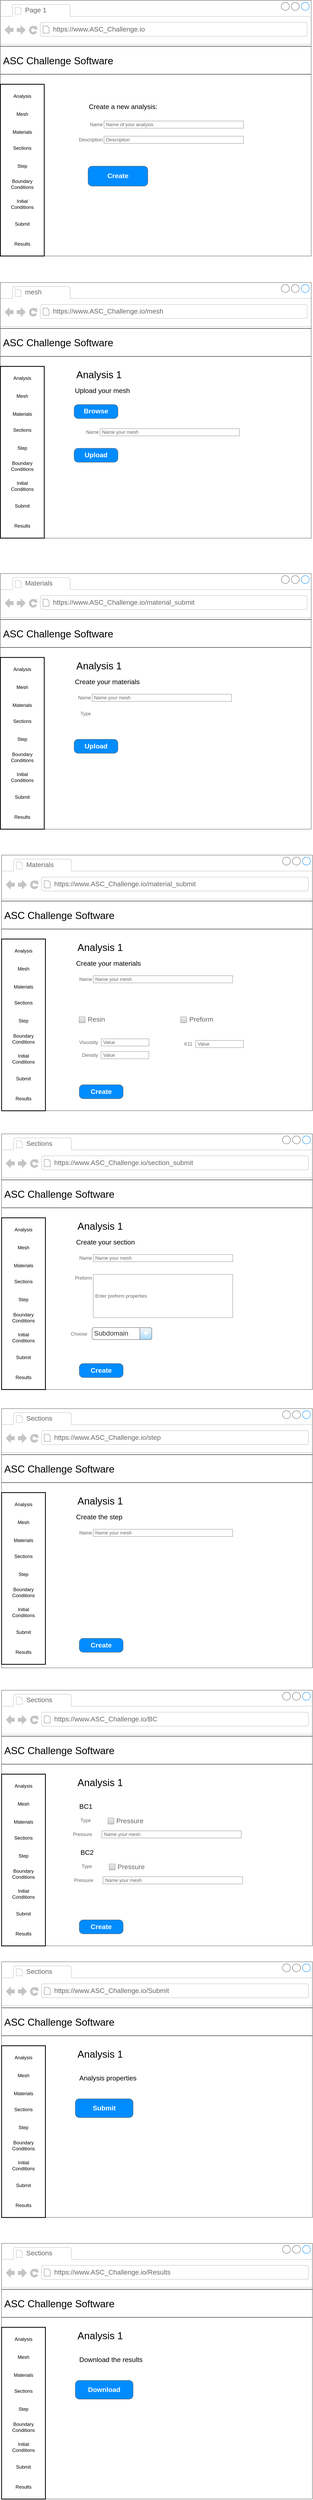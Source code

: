 <mxfile version="11.1.2" type="google"><diagram name="Page-1" id="f1b7ffb7-ca1e-a977-7cf5-a751b3c06c05"><mxGraphModel dx="1248" dy="1803" grid="1" gridSize="10" guides="1" tooltips="1" connect="1" arrows="1" fold="1" page="1" pageScale="1" pageWidth="826" pageHeight="1169" background="#ffffff" math="0" shadow="0"><root><mxCell id="0"/><mxCell id="1" parent="0"/><mxCell id="OMzy2WwtI0Med-jVFixI-76" value="" style="strokeWidth=1;shadow=0;dashed=0;align=center;html=1;shape=mxgraph.mockup.containers.browserWindow;rSize=0;fillColor=#ffffff;strokeColor=#666666;strokeColor2=#008cff;strokeColor3=#c4c4c4;mainText=,;recursiveResize=0;" parent="1" vertex="1"><mxGeometry x="20" y="-90" width="780" height="640" as="geometry"/></mxCell><mxCell id="OMzy2WwtI0Med-jVFixI-77" value="Page 1" style="strokeWidth=1;shadow=0;dashed=0;align=center;html=1;shape=mxgraph.mockup.containers.anchor;fontSize=17;fontColor=#666666;align=left;" parent="OMzy2WwtI0Med-jVFixI-76" vertex="1"><mxGeometry x="60" y="12" width="110" height="26" as="geometry"/></mxCell><mxCell id="OMzy2WwtI0Med-jVFixI-78" value="https://www.ASC_Challenge.io" style="strokeWidth=1;shadow=0;dashed=0;align=center;html=1;shape=mxgraph.mockup.containers.anchor;rSize=0;fontSize=17;fontColor=#666666;align=left;" parent="OMzy2WwtI0Med-jVFixI-76" vertex="1"><mxGeometry x="130" y="60" width="250" height="26" as="geometry"/></mxCell><mxCell id="OMzy2WwtI0Med-jVFixI-83" value="Create" style="strokeWidth=1;shadow=0;dashed=0;align=center;html=1;shape=mxgraph.mockup.buttons.button;strokeColor=#666666;fontColor=#ffffff;mainText=;buttonStyle=round;fontSize=17;fontStyle=1;fillColor=#008cff;whiteSpace=wrap;" parent="OMzy2WwtI0Med-jVFixI-76" vertex="1"><mxGeometry x="220" y="415" width="150" height="50" as="geometry"/></mxCell><mxCell id="OMzy2WwtI0Med-jVFixI-89" value="&lt;span style=&quot;font-size: 17px&quot;&gt;Create a new analysis:&lt;/span&gt;" style="text;html=1;" parent="OMzy2WwtI0Med-jVFixI-76" vertex="1"><mxGeometry x="220" y="250" width="240" height="30" as="geometry"/></mxCell><mxCell id="OMzy2WwtI0Med-jVFixI-124" value="Description" style="strokeWidth=1;shadow=0;dashed=0;align=center;html=1;shape=mxgraph.mockup.forms.anchor;align=right;spacingRight=2;fontColor=#666666;" parent="OMzy2WwtI0Med-jVFixI-76" vertex="1"><mxGeometry x="210" y="340" width="50" height="18" as="geometry"/></mxCell><mxCell id="OMzy2WwtI0Med-jVFixI-125" value="Description" style="strokeWidth=1;shadow=0;dashed=0;align=center;html=1;shape=mxgraph.mockup.forms.rrect;fillColor=#ffffff;rSize=0;fontColor=#666666;align=left;spacingLeft=3;strokeColor=#999999;" parent="OMzy2WwtI0Med-jVFixI-76" vertex="1"><mxGeometry x="260" y="340" width="350" height="18" as="geometry"/></mxCell><mxCell id="3" value="" style="line;strokeWidth=1" parent="1" vertex="1"><mxGeometry x="20" y="20" width="780" height="10" as="geometry"/></mxCell><mxCell id="4" value="" style="line;strokeWidth=1" parent="1" vertex="1"><mxGeometry x="20" y="90" width="780" height="10" as="geometry"/></mxCell><mxCell id="OMzy2WwtI0Med-jVFixI-63" value="&lt;font style=&quot;font-size: 25px&quot;&gt;ASC Challenge Software&lt;/font&gt;" style="text;html=1;strokeColor=none;fillColor=none;align=center;verticalAlign=middle;whiteSpace=wrap;rounded=0;strokeWidth=2;" parent="1" vertex="1"><mxGeometry x="20" y="50" width="290" height="20" as="geometry"/></mxCell><mxCell id="OMzy2WwtI0Med-jVFixI-65" value="" style="rounded=0;whiteSpace=wrap;html=1;strokeWidth=2;" parent="1" vertex="1"><mxGeometry x="20" y="120" width="110" height="430" as="geometry"/></mxCell><mxCell id="OMzy2WwtI0Med-jVFixI-66" value="Analysis" style="text;html=1;strokeColor=none;fillColor=none;align=center;verticalAlign=middle;whiteSpace=wrap;rounded=0;" parent="1" vertex="1"><mxGeometry x="55" y="140" width="40" height="20" as="geometry"/></mxCell><mxCell id="OMzy2WwtI0Med-jVFixI-67" value="Mesh" style="text;html=1;strokeColor=none;fillColor=none;align=center;verticalAlign=middle;whiteSpace=wrap;rounded=0;" parent="1" vertex="1"><mxGeometry x="55" y="185" width="40" height="20" as="geometry"/></mxCell><mxCell id="OMzy2WwtI0Med-jVFixI-69" value="Materials" style="text;html=1;strokeColor=none;fillColor=none;align=center;verticalAlign=middle;whiteSpace=wrap;rounded=0;" parent="1" vertex="1"><mxGeometry x="55" y="230" width="40" height="20" as="geometry"/></mxCell><mxCell id="OMzy2WwtI0Med-jVFixI-70" value="Sections" style="text;html=1;strokeColor=none;fillColor=none;align=center;verticalAlign=middle;whiteSpace=wrap;rounded=0;" parent="1" vertex="1"><mxGeometry x="55" y="270" width="40" height="20" as="geometry"/></mxCell><mxCell id="OMzy2WwtI0Med-jVFixI-71" value="Step" style="text;html=1;strokeColor=none;fillColor=none;align=center;verticalAlign=middle;whiteSpace=wrap;rounded=0;" parent="1" vertex="1"><mxGeometry x="55" y="315" width="40" height="20" as="geometry"/></mxCell><mxCell id="OMzy2WwtI0Med-jVFixI-72" value="Boundary Conditions" style="text;html=1;strokeColor=none;fillColor=none;align=center;verticalAlign=middle;whiteSpace=wrap;rounded=0;" parent="1" vertex="1"><mxGeometry x="55" y="360" width="40" height="20" as="geometry"/></mxCell><mxCell id="OMzy2WwtI0Med-jVFixI-73" value="Initial Conditions" style="text;html=1;strokeColor=none;fillColor=none;align=center;verticalAlign=middle;whiteSpace=wrap;rounded=0;" parent="1" vertex="1"><mxGeometry x="55" y="410" width="40" height="20" as="geometry"/></mxCell><mxCell id="OMzy2WwtI0Med-jVFixI-74" value="Submit" style="text;html=1;strokeColor=none;fillColor=none;align=center;verticalAlign=middle;whiteSpace=wrap;rounded=0;" parent="1" vertex="1"><mxGeometry x="55" y="460" width="40" height="20" as="geometry"/></mxCell><mxCell id="OMzy2WwtI0Med-jVFixI-75" value="Results" style="text;html=1;strokeColor=none;fillColor=none;align=center;verticalAlign=middle;whiteSpace=wrap;rounded=0;" parent="1" vertex="1"><mxGeometry x="55" y="510" width="40" height="20" as="geometry"/></mxCell><mxCell id="OMzy2WwtI0Med-jVFixI-122" value="Name" style="strokeWidth=1;shadow=0;dashed=0;align=center;html=1;shape=mxgraph.mockup.forms.anchor;align=right;spacingRight=2;fontColor=#666666;" parent="1" vertex="1"><mxGeometry x="230" y="212" width="50" height="18" as="geometry"/></mxCell><mxCell id="OMzy2WwtI0Med-jVFixI-123" value="Name of your analysis" style="strokeWidth=1;shadow=0;dashed=0;align=center;html=1;shape=mxgraph.mockup.forms.rrect;fillColor=#ffffff;rSize=0;fontColor=#666666;align=left;spacingLeft=3;strokeColor=#999999;" parent="1" vertex="1"><mxGeometry x="280" y="212" width="350" height="18" as="geometry"/></mxCell><mxCell id="OMzy2WwtI0Med-jVFixI-148" value="" style="strokeWidth=1;shadow=0;dashed=0;align=center;html=1;shape=mxgraph.mockup.containers.browserWindow;rSize=0;fillColor=#ffffff;strokeColor=#666666;strokeColor2=#008cff;strokeColor3=#c4c4c4;mainText=,;recursiveResize=0;" parent="1" vertex="1"><mxGeometry x="20" y="616.364" width="780" height="640" as="geometry"/></mxCell><mxCell id="OMzy2WwtI0Med-jVFixI-149" value="mesh" style="strokeWidth=1;shadow=0;dashed=0;align=center;html=1;shape=mxgraph.mockup.containers.anchor;fontSize=17;fontColor=#666666;align=left;" parent="OMzy2WwtI0Med-jVFixI-148" vertex="1"><mxGeometry x="60" y="12" width="110" height="26" as="geometry"/></mxCell><mxCell id="OMzy2WwtI0Med-jVFixI-150" value="https://www.ASC_Challenge.io/mesh" style="strokeWidth=1;shadow=0;dashed=0;align=center;html=1;shape=mxgraph.mockup.containers.anchor;rSize=0;fontSize=17;fontColor=#666666;align=left;" parent="OMzy2WwtI0Med-jVFixI-148" vertex="1"><mxGeometry x="130" y="60" width="250" height="26" as="geometry"/></mxCell><mxCell id="OMzy2WwtI0Med-jVFixI-152" value="&lt;span style=&quot;font-size: 17px&quot;&gt;Upload your mesh&lt;/span&gt;" style="text;html=1;" parent="OMzy2WwtI0Med-jVFixI-148" vertex="1"><mxGeometry x="185" y="255" width="240" height="30" as="geometry"/></mxCell><mxCell id="OMzy2WwtI0Med-jVFixI-153" value="Name" style="strokeWidth=1;shadow=0;dashed=0;align=center;html=1;shape=mxgraph.mockup.forms.anchor;align=right;spacingRight=2;fontColor=#666666;" parent="OMzy2WwtI0Med-jVFixI-148" vertex="1"><mxGeometry x="200" y="366" width="50" height="18" as="geometry"/></mxCell><mxCell id="OMzy2WwtI0Med-jVFixI-154" value="Name your mesh" style="strokeWidth=1;shadow=0;dashed=0;align=center;html=1;shape=mxgraph.mockup.forms.rrect;fillColor=#ffffff;rSize=0;fontColor=#666666;align=left;spacingLeft=3;strokeColor=#999999;" parent="OMzy2WwtI0Med-jVFixI-148" vertex="1"><mxGeometry x="250" y="366" width="350" height="18" as="geometry"/></mxCell><mxCell id="OMzy2WwtI0Med-jVFixI-170" value="Browse" style="strokeWidth=1;shadow=0;dashed=0;align=center;html=1;shape=mxgraph.mockup.buttons.button;strokeColor=#666666;fontColor=#ffffff;mainText=;buttonStyle=round;fontSize=17;fontStyle=1;fillColor=#008cff;whiteSpace=wrap;" parent="OMzy2WwtI0Med-jVFixI-148" vertex="1"><mxGeometry x="185" y="305.5" width="110" height="35" as="geometry"/></mxCell><mxCell id="OMzy2WwtI0Med-jVFixI-172" value="Upload" style="strokeWidth=1;shadow=0;dashed=0;align=center;html=1;shape=mxgraph.mockup.buttons.button;strokeColor=#666666;fontColor=#ffffff;mainText=;buttonStyle=round;fontSize=17;fontStyle=1;fillColor=#008cff;whiteSpace=wrap;" parent="OMzy2WwtI0Med-jVFixI-148" vertex="1"><mxGeometry x="185" y="415" width="110" height="35" as="geometry"/></mxCell><mxCell id="OMzy2WwtI0Med-jVFixI-173" value="&lt;span style=&quot;font-size: 25px&quot;&gt;Analysis 1&lt;/span&gt;" style="text;html=1;strokeColor=none;fillColor=none;align=center;verticalAlign=middle;whiteSpace=wrap;rounded=0;strokeWidth=2;" parent="OMzy2WwtI0Med-jVFixI-148" vertex="1"><mxGeometry x="150" y="220" width="195" height="20" as="geometry"/></mxCell><mxCell id="OMzy2WwtI0Med-jVFixI-155" value="" style="line;strokeWidth=1" parent="1" vertex="1"><mxGeometry x="20" y="726.364" width="780" height="10" as="geometry"/></mxCell><mxCell id="OMzy2WwtI0Med-jVFixI-156" value="" style="line;strokeWidth=1" parent="1" vertex="1"><mxGeometry x="20" y="796.364" width="780" height="10" as="geometry"/></mxCell><mxCell id="OMzy2WwtI0Med-jVFixI-157" value="&lt;font style=&quot;font-size: 25px&quot;&gt;ASC Challenge Software&lt;/font&gt;" style="text;html=1;strokeColor=none;fillColor=none;align=center;verticalAlign=middle;whiteSpace=wrap;rounded=0;strokeWidth=2;" parent="1" vertex="1"><mxGeometry x="20" y="756.364" width="290" height="20" as="geometry"/></mxCell><mxCell id="OMzy2WwtI0Med-jVFixI-158" value="" style="rounded=0;whiteSpace=wrap;html=1;strokeWidth=2;" parent="1" vertex="1"><mxGeometry x="20" y="826.364" width="110" height="430" as="geometry"/></mxCell><mxCell id="OMzy2WwtI0Med-jVFixI-159" value="Analysis" style="text;html=1;strokeColor=none;fillColor=none;align=center;verticalAlign=middle;whiteSpace=wrap;rounded=0;" parent="1" vertex="1"><mxGeometry x="55" y="846.364" width="40" height="20" as="geometry"/></mxCell><mxCell id="OMzy2WwtI0Med-jVFixI-160" value="Mesh" style="text;html=1;strokeColor=none;fillColor=none;align=center;verticalAlign=middle;whiteSpace=wrap;rounded=0;" parent="1" vertex="1"><mxGeometry x="55" y="891.364" width="40" height="20" as="geometry"/></mxCell><mxCell id="OMzy2WwtI0Med-jVFixI-161" value="Materials" style="text;html=1;strokeColor=none;fillColor=none;align=center;verticalAlign=middle;whiteSpace=wrap;rounded=0;" parent="1" vertex="1"><mxGeometry x="55" y="936.364" width="40" height="20" as="geometry"/></mxCell><mxCell id="OMzy2WwtI0Med-jVFixI-162" value="Sections" style="text;html=1;strokeColor=none;fillColor=none;align=center;verticalAlign=middle;whiteSpace=wrap;rounded=0;" parent="1" vertex="1"><mxGeometry x="55" y="976.364" width="40" height="20" as="geometry"/></mxCell><mxCell id="OMzy2WwtI0Med-jVFixI-163" value="Step" style="text;html=1;strokeColor=none;fillColor=none;align=center;verticalAlign=middle;whiteSpace=wrap;rounded=0;" parent="1" vertex="1"><mxGeometry x="55" y="1021.364" width="40" height="20" as="geometry"/></mxCell><mxCell id="OMzy2WwtI0Med-jVFixI-164" value="Boundary Conditions" style="text;html=1;strokeColor=none;fillColor=none;align=center;verticalAlign=middle;whiteSpace=wrap;rounded=0;" parent="1" vertex="1"><mxGeometry x="55" y="1066.364" width="40" height="20" as="geometry"/></mxCell><mxCell id="OMzy2WwtI0Med-jVFixI-165" value="Initial Conditions" style="text;html=1;strokeColor=none;fillColor=none;align=center;verticalAlign=middle;whiteSpace=wrap;rounded=0;" parent="1" vertex="1"><mxGeometry x="55" y="1116.364" width="40" height="20" as="geometry"/></mxCell><mxCell id="OMzy2WwtI0Med-jVFixI-166" value="Submit" style="text;html=1;strokeColor=none;fillColor=none;align=center;verticalAlign=middle;whiteSpace=wrap;rounded=0;" parent="1" vertex="1"><mxGeometry x="55" y="1166.364" width="40" height="20" as="geometry"/></mxCell><mxCell id="OMzy2WwtI0Med-jVFixI-167" value="Results" style="text;html=1;strokeColor=none;fillColor=none;align=center;verticalAlign=middle;whiteSpace=wrap;rounded=0;" parent="1" vertex="1"><mxGeometry x="55" y="1216.364" width="40" height="20" as="geometry"/></mxCell><mxCell id="OMzy2WwtI0Med-jVFixI-174" value="" style="strokeWidth=1;shadow=0;dashed=0;align=center;html=1;shape=mxgraph.mockup.containers.browserWindow;rSize=0;fillColor=#ffffff;strokeColor=#666666;strokeColor2=#008cff;strokeColor3=#c4c4c4;mainText=,;recursiveResize=0;" parent="1" vertex="1"><mxGeometry x="20" y="1345.136" width="780" height="640" as="geometry"/></mxCell><mxCell id="OMzy2WwtI0Med-jVFixI-175" value="Materials" style="strokeWidth=1;shadow=0;dashed=0;align=center;html=1;shape=mxgraph.mockup.containers.anchor;fontSize=17;fontColor=#666666;align=left;" parent="OMzy2WwtI0Med-jVFixI-174" vertex="1"><mxGeometry x="60" y="12" width="110" height="26" as="geometry"/></mxCell><mxCell id="OMzy2WwtI0Med-jVFixI-176" value="https://www.ASC_Challenge.io/material_submit" style="strokeWidth=1;shadow=0;dashed=0;align=center;html=1;shape=mxgraph.mockup.containers.anchor;rSize=0;fontSize=17;fontColor=#666666;align=left;" parent="OMzy2WwtI0Med-jVFixI-174" vertex="1"><mxGeometry x="130" y="60" width="250" height="26" as="geometry"/></mxCell><mxCell id="OMzy2WwtI0Med-jVFixI-177" value="&lt;span style=&quot;font-size: 17px&quot;&gt;Create your materials&lt;/span&gt;" style="text;html=1;" parent="OMzy2WwtI0Med-jVFixI-174" vertex="1"><mxGeometry x="185" y="255" width="240" height="30" as="geometry"/></mxCell><mxCell id="OMzy2WwtI0Med-jVFixI-178" value="Name" style="strokeWidth=1;shadow=0;dashed=0;align=center;html=1;shape=mxgraph.mockup.forms.anchor;align=right;spacingRight=2;fontColor=#666666;" parent="OMzy2WwtI0Med-jVFixI-174" vertex="1"><mxGeometry x="180" y="302" width="50" height="18" as="geometry"/></mxCell><mxCell id="OMzy2WwtI0Med-jVFixI-179" value="Name your mesh" style="strokeWidth=1;shadow=0;dashed=0;align=center;html=1;shape=mxgraph.mockup.forms.rrect;fillColor=#ffffff;rSize=0;fontColor=#666666;align=left;spacingLeft=3;strokeColor=#999999;" parent="OMzy2WwtI0Med-jVFixI-174" vertex="1"><mxGeometry x="230" y="302" width="350" height="18" as="geometry"/></mxCell><mxCell id="OMzy2WwtI0Med-jVFixI-181" value="Upload" style="strokeWidth=1;shadow=0;dashed=0;align=center;html=1;shape=mxgraph.mockup.buttons.button;strokeColor=#666666;fontColor=#ffffff;mainText=;buttonStyle=round;fontSize=17;fontStyle=1;fillColor=#008cff;whiteSpace=wrap;" parent="OMzy2WwtI0Med-jVFixI-174" vertex="1"><mxGeometry x="185" y="415" width="110" height="35" as="geometry"/></mxCell><mxCell id="OMzy2WwtI0Med-jVFixI-182" value="&lt;span style=&quot;font-size: 25px&quot;&gt;Analysis 1&lt;/span&gt;" style="text;html=1;strokeColor=none;fillColor=none;align=center;verticalAlign=middle;whiteSpace=wrap;rounded=0;strokeWidth=2;" parent="OMzy2WwtI0Med-jVFixI-174" vertex="1"><mxGeometry x="150" y="220" width="195" height="20" as="geometry"/></mxCell><mxCell id="OMzy2WwtI0Med-jVFixI-198" value="Type" style="strokeWidth=1;shadow=0;dashed=0;align=center;html=1;shape=mxgraph.mockup.forms.anchor;align=right;spacingRight=2;fontColor=#666666;" parent="OMzy2WwtI0Med-jVFixI-174" vertex="1"><mxGeometry x="180" y="342" width="50" height="18" as="geometry"/></mxCell><mxCell id="OMzy2WwtI0Med-jVFixI-183" value="" style="line;strokeWidth=1" parent="1" vertex="1"><mxGeometry x="20" y="1455.136" width="780" height="10" as="geometry"/></mxCell><mxCell id="OMzy2WwtI0Med-jVFixI-184" value="" style="line;strokeWidth=1" parent="1" vertex="1"><mxGeometry x="20" y="1525.136" width="780" height="10" as="geometry"/></mxCell><mxCell id="OMzy2WwtI0Med-jVFixI-185" value="&lt;font style=&quot;font-size: 25px&quot;&gt;ASC Challenge Software&lt;/font&gt;" style="text;html=1;strokeColor=none;fillColor=none;align=center;verticalAlign=middle;whiteSpace=wrap;rounded=0;strokeWidth=2;" parent="1" vertex="1"><mxGeometry x="20" y="1485.136" width="290" height="20" as="geometry"/></mxCell><mxCell id="OMzy2WwtI0Med-jVFixI-186" value="" style="rounded=0;whiteSpace=wrap;html=1;strokeWidth=2;" parent="1" vertex="1"><mxGeometry x="20" y="1555.136" width="110" height="430" as="geometry"/></mxCell><mxCell id="OMzy2WwtI0Med-jVFixI-187" value="Analysis" style="text;html=1;strokeColor=none;fillColor=none;align=center;verticalAlign=middle;whiteSpace=wrap;rounded=0;" parent="1" vertex="1"><mxGeometry x="55" y="1575.136" width="40" height="20" as="geometry"/></mxCell><mxCell id="OMzy2WwtI0Med-jVFixI-188" value="Mesh" style="text;html=1;strokeColor=none;fillColor=none;align=center;verticalAlign=middle;whiteSpace=wrap;rounded=0;" parent="1" vertex="1"><mxGeometry x="55" y="1620.136" width="40" height="20" as="geometry"/></mxCell><mxCell id="OMzy2WwtI0Med-jVFixI-189" value="Materials" style="text;html=1;strokeColor=none;fillColor=none;align=center;verticalAlign=middle;whiteSpace=wrap;rounded=0;" parent="1" vertex="1"><mxGeometry x="55" y="1665.136" width="40" height="20" as="geometry"/></mxCell><mxCell id="OMzy2WwtI0Med-jVFixI-190" value="Sections" style="text;html=1;strokeColor=none;fillColor=none;align=center;verticalAlign=middle;whiteSpace=wrap;rounded=0;" parent="1" vertex="1"><mxGeometry x="55" y="1705.136" width="40" height="20" as="geometry"/></mxCell><mxCell id="OMzy2WwtI0Med-jVFixI-191" value="Step" style="text;html=1;strokeColor=none;fillColor=none;align=center;verticalAlign=middle;whiteSpace=wrap;rounded=0;" parent="1" vertex="1"><mxGeometry x="55" y="1750.136" width="40" height="20" as="geometry"/></mxCell><mxCell id="OMzy2WwtI0Med-jVFixI-192" value="Boundary Conditions" style="text;html=1;strokeColor=none;fillColor=none;align=center;verticalAlign=middle;whiteSpace=wrap;rounded=0;" parent="1" vertex="1"><mxGeometry x="55" y="1795.136" width="40" height="20" as="geometry"/></mxCell><mxCell id="OMzy2WwtI0Med-jVFixI-193" value="Initial Conditions" style="text;html=1;strokeColor=none;fillColor=none;align=center;verticalAlign=middle;whiteSpace=wrap;rounded=0;" parent="1" vertex="1"><mxGeometry x="55" y="1845.136" width="40" height="20" as="geometry"/></mxCell><mxCell id="OMzy2WwtI0Med-jVFixI-194" value="Submit" style="text;html=1;strokeColor=none;fillColor=none;align=center;verticalAlign=middle;whiteSpace=wrap;rounded=0;" parent="1" vertex="1"><mxGeometry x="55" y="1895.136" width="40" height="20" as="geometry"/></mxCell><mxCell id="OMzy2WwtI0Med-jVFixI-195" value="Results" style="text;html=1;strokeColor=none;fillColor=none;align=center;verticalAlign=middle;whiteSpace=wrap;rounded=0;" parent="1" vertex="1"><mxGeometry x="55" y="1945.136" width="40" height="20" as="geometry"/></mxCell><mxCell id="eQ9du3BHgjBmwfA9gJ9V-4" value="" style="strokeWidth=1;shadow=0;dashed=0;align=center;html=1;shape=mxgraph.mockup.containers.browserWindow;rSize=0;fillColor=#ffffff;strokeColor=#666666;strokeColor2=#008cff;strokeColor3=#c4c4c4;mainText=,;recursiveResize=0;" vertex="1" parent="1"><mxGeometry x="23" y="2050" width="780" height="640" as="geometry"/></mxCell><mxCell id="eQ9du3BHgjBmwfA9gJ9V-5" value="Materials" style="strokeWidth=1;shadow=0;dashed=0;align=center;html=1;shape=mxgraph.mockup.containers.anchor;fontSize=17;fontColor=#666666;align=left;" vertex="1" parent="eQ9du3BHgjBmwfA9gJ9V-4"><mxGeometry x="60" y="12" width="110" height="26" as="geometry"/></mxCell><mxCell id="eQ9du3BHgjBmwfA9gJ9V-6" value="https://www.ASC_Challenge.io/material_submit" style="strokeWidth=1;shadow=0;dashed=0;align=center;html=1;shape=mxgraph.mockup.containers.anchor;rSize=0;fontSize=17;fontColor=#666666;align=left;" vertex="1" parent="eQ9du3BHgjBmwfA9gJ9V-4"><mxGeometry x="130" y="60" width="250" height="26" as="geometry"/></mxCell><mxCell id="eQ9du3BHgjBmwfA9gJ9V-7" value="&lt;span style=&quot;font-size: 17px&quot;&gt;Create your materials&lt;/span&gt;" style="text;html=1;" vertex="1" parent="eQ9du3BHgjBmwfA9gJ9V-4"><mxGeometry x="185" y="255" width="240" height="30" as="geometry"/></mxCell><mxCell id="eQ9du3BHgjBmwfA9gJ9V-8" value="Name" style="strokeWidth=1;shadow=0;dashed=0;align=center;html=1;shape=mxgraph.mockup.forms.anchor;align=right;spacingRight=2;fontColor=#666666;" vertex="1" parent="eQ9du3BHgjBmwfA9gJ9V-4"><mxGeometry x="180" y="302" width="50" height="18" as="geometry"/></mxCell><mxCell id="eQ9du3BHgjBmwfA9gJ9V-9" value="Name your mesh" style="strokeWidth=1;shadow=0;dashed=0;align=center;html=1;shape=mxgraph.mockup.forms.rrect;fillColor=#ffffff;rSize=0;fontColor=#666666;align=left;spacingLeft=3;strokeColor=#999999;" vertex="1" parent="eQ9du3BHgjBmwfA9gJ9V-4"><mxGeometry x="230" y="302" width="350" height="18" as="geometry"/></mxCell><mxCell id="eQ9du3BHgjBmwfA9gJ9V-10" value="Create" style="strokeWidth=1;shadow=0;dashed=0;align=center;html=1;shape=mxgraph.mockup.buttons.button;strokeColor=#666666;fontColor=#ffffff;mainText=;buttonStyle=round;fontSize=17;fontStyle=1;fillColor=#008cff;whiteSpace=wrap;" vertex="1" parent="eQ9du3BHgjBmwfA9gJ9V-4"><mxGeometry x="195" y="575" width="110" height="35" as="geometry"/></mxCell><mxCell id="eQ9du3BHgjBmwfA9gJ9V-11" value="&lt;span style=&quot;font-size: 25px&quot;&gt;Analysis 1&lt;/span&gt;" style="text;html=1;strokeColor=none;fillColor=none;align=center;verticalAlign=middle;whiteSpace=wrap;rounded=0;strokeWidth=2;" vertex="1" parent="eQ9du3BHgjBmwfA9gJ9V-4"><mxGeometry x="150" y="220" width="195" height="20" as="geometry"/></mxCell><mxCell id="eQ9du3BHgjBmwfA9gJ9V-34" value="Viscosity" style="strokeWidth=1;shadow=0;dashed=0;align=center;html=1;shape=mxgraph.mockup.forms.anchor;align=right;spacingRight=2;fontColor=#666666;" vertex="1" parent="eQ9du3BHgjBmwfA9gJ9V-4"><mxGeometry x="195" y="460" width="50" height="18" as="geometry"/></mxCell><mxCell id="eQ9du3BHgjBmwfA9gJ9V-35" value="Value" style="strokeWidth=1;shadow=0;dashed=0;align=center;html=1;shape=mxgraph.mockup.forms.rrect;fillColor=#ffffff;rSize=0;fontColor=#666666;align=left;spacingLeft=3;strokeColor=#999999;" vertex="1" parent="eQ9du3BHgjBmwfA9gJ9V-4"><mxGeometry x="250" y="460" width="120" height="18" as="geometry"/></mxCell><mxCell id="eQ9du3BHgjBmwfA9gJ9V-38" value="K11" style="strokeWidth=1;shadow=0;dashed=0;align=center;html=1;shape=mxgraph.mockup.forms.anchor;align=right;spacingRight=2;fontColor=#666666;" vertex="1" parent="eQ9du3BHgjBmwfA9gJ9V-4"><mxGeometry x="432" y="464" width="50" height="18" as="geometry"/></mxCell><mxCell id="eQ9du3BHgjBmwfA9gJ9V-39" value="Value" style="strokeWidth=1;shadow=0;dashed=0;align=center;html=1;shape=mxgraph.mockup.forms.rrect;fillColor=#ffffff;rSize=0;fontColor=#666666;align=left;spacingLeft=3;strokeColor=#999999;" vertex="1" parent="eQ9du3BHgjBmwfA9gJ9V-4"><mxGeometry x="487" y="464" width="120" height="18" as="geometry"/></mxCell><mxCell id="eQ9du3BHgjBmwfA9gJ9V-42" value="Resin" style="strokeWidth=1;shadow=0;dashed=0;align=center;html=1;shape=mxgraph.mockup.forms.rrect;rSize=0;fillColor=#eeeeee;strokeColor=#999999;gradientColor=#cccccc;align=left;spacingLeft=4;fontSize=17;fontColor=#666666;labelPosition=right;" vertex="1" parent="eQ9du3BHgjBmwfA9gJ9V-4"><mxGeometry x="194.5" y="404.864" width="15" height="15" as="geometry"/></mxCell><mxCell id="eQ9du3BHgjBmwfA9gJ9V-49" value="Density" style="strokeWidth=1;shadow=0;dashed=0;align=center;html=1;shape=mxgraph.mockup.forms.anchor;align=right;spacingRight=2;fontColor=#666666;" vertex="1" parent="eQ9du3BHgjBmwfA9gJ9V-4"><mxGeometry x="194.5" y="492" width="50" height="18" as="geometry"/></mxCell><mxCell id="eQ9du3BHgjBmwfA9gJ9V-50" value="Value" style="strokeWidth=1;shadow=0;dashed=0;align=center;html=1;shape=mxgraph.mockup.forms.rrect;fillColor=#ffffff;rSize=0;fontColor=#666666;align=left;spacingLeft=3;strokeColor=#999999;" vertex="1" parent="eQ9du3BHgjBmwfA9gJ9V-4"><mxGeometry x="249.5" y="492" width="120" height="18" as="geometry"/></mxCell><mxCell id="eQ9du3BHgjBmwfA9gJ9V-52" value="Preform" style="strokeWidth=1;shadow=0;dashed=0;align=center;html=1;shape=mxgraph.mockup.forms.rrect;rSize=0;fillColor=#eeeeee;strokeColor=#999999;gradientColor=#cccccc;align=left;spacingLeft=4;fontSize=17;fontColor=#666666;labelPosition=right;" vertex="1" parent="eQ9du3BHgjBmwfA9gJ9V-4"><mxGeometry x="449.5" y="404.864" width="15" height="15" as="geometry"/></mxCell><mxCell id="eQ9du3BHgjBmwfA9gJ9V-14" value="" style="line;strokeWidth=1" vertex="1" parent="1"><mxGeometry x="23" y="2160.136" width="780" height="10" as="geometry"/></mxCell><mxCell id="eQ9du3BHgjBmwfA9gJ9V-15" value="" style="line;strokeWidth=1" vertex="1" parent="1"><mxGeometry x="23" y="2230.136" width="780" height="10" as="geometry"/></mxCell><mxCell id="eQ9du3BHgjBmwfA9gJ9V-16" value="&lt;font style=&quot;font-size: 25px&quot;&gt;ASC Challenge Software&lt;/font&gt;" style="text;html=1;strokeColor=none;fillColor=none;align=center;verticalAlign=middle;whiteSpace=wrap;rounded=0;strokeWidth=2;" vertex="1" parent="1"><mxGeometry x="23" y="2190.136" width="290" height="20" as="geometry"/></mxCell><mxCell id="eQ9du3BHgjBmwfA9gJ9V-17" value="" style="rounded=0;whiteSpace=wrap;html=1;strokeWidth=2;" vertex="1" parent="1"><mxGeometry x="23" y="2260.136" width="110" height="430" as="geometry"/></mxCell><mxCell id="eQ9du3BHgjBmwfA9gJ9V-18" value="Analysis" style="text;html=1;strokeColor=none;fillColor=none;align=center;verticalAlign=middle;whiteSpace=wrap;rounded=0;" vertex="1" parent="1"><mxGeometry x="58" y="2280.136" width="40" height="20" as="geometry"/></mxCell><mxCell id="eQ9du3BHgjBmwfA9gJ9V-19" value="Mesh" style="text;html=1;strokeColor=none;fillColor=none;align=center;verticalAlign=middle;whiteSpace=wrap;rounded=0;" vertex="1" parent="1"><mxGeometry x="58" y="2325.136" width="40" height="20" as="geometry"/></mxCell><mxCell id="eQ9du3BHgjBmwfA9gJ9V-20" value="Materials" style="text;html=1;strokeColor=none;fillColor=none;align=center;verticalAlign=middle;whiteSpace=wrap;rounded=0;" vertex="1" parent="1"><mxGeometry x="58" y="2370.136" width="40" height="20" as="geometry"/></mxCell><mxCell id="eQ9du3BHgjBmwfA9gJ9V-21" value="Sections" style="text;html=1;strokeColor=none;fillColor=none;align=center;verticalAlign=middle;whiteSpace=wrap;rounded=0;" vertex="1" parent="1"><mxGeometry x="58" y="2410.136" width="40" height="20" as="geometry"/></mxCell><mxCell id="eQ9du3BHgjBmwfA9gJ9V-22" value="Step" style="text;html=1;strokeColor=none;fillColor=none;align=center;verticalAlign=middle;whiteSpace=wrap;rounded=0;" vertex="1" parent="1"><mxGeometry x="58" y="2455.136" width="40" height="20" as="geometry"/></mxCell><mxCell id="eQ9du3BHgjBmwfA9gJ9V-23" value="Boundary Conditions" style="text;html=1;strokeColor=none;fillColor=none;align=center;verticalAlign=middle;whiteSpace=wrap;rounded=0;" vertex="1" parent="1"><mxGeometry x="58" y="2500.136" width="40" height="20" as="geometry"/></mxCell><mxCell id="eQ9du3BHgjBmwfA9gJ9V-24" value="Initial Conditions" style="text;html=1;strokeColor=none;fillColor=none;align=center;verticalAlign=middle;whiteSpace=wrap;rounded=0;" vertex="1" parent="1"><mxGeometry x="58" y="2550.136" width="40" height="20" as="geometry"/></mxCell><mxCell id="eQ9du3BHgjBmwfA9gJ9V-25" value="Submit" style="text;html=1;strokeColor=none;fillColor=none;align=center;verticalAlign=middle;whiteSpace=wrap;rounded=0;" vertex="1" parent="1"><mxGeometry x="58" y="2600.136" width="40" height="20" as="geometry"/></mxCell><mxCell id="eQ9du3BHgjBmwfA9gJ9V-26" value="Results" style="text;html=1;strokeColor=none;fillColor=none;align=center;verticalAlign=middle;whiteSpace=wrap;rounded=0;" vertex="1" parent="1"><mxGeometry x="58" y="2650.136" width="40" height="20" as="geometry"/></mxCell><mxCell id="eQ9du3BHgjBmwfA9gJ9V-115" value="" style="strokeWidth=1;shadow=0;dashed=0;align=center;html=1;shape=mxgraph.mockup.containers.browserWindow;rSize=0;fillColor=#ffffff;strokeColor=#666666;strokeColor2=#008cff;strokeColor3=#c4c4c4;mainText=,;recursiveResize=0;" vertex="1" parent="1"><mxGeometry x="23" y="2748" width="780" height="640" as="geometry"/></mxCell><mxCell id="eQ9du3BHgjBmwfA9gJ9V-116" value="Sections" style="strokeWidth=1;shadow=0;dashed=0;align=center;html=1;shape=mxgraph.mockup.containers.anchor;fontSize=17;fontColor=#666666;align=left;" vertex="1" parent="eQ9du3BHgjBmwfA9gJ9V-115"><mxGeometry x="60" y="12" width="110" height="26" as="geometry"/></mxCell><mxCell id="eQ9du3BHgjBmwfA9gJ9V-117" value="https://www.ASC_Challenge.io/section_submit" style="strokeWidth=1;shadow=0;dashed=0;align=center;html=1;shape=mxgraph.mockup.containers.anchor;rSize=0;fontSize=17;fontColor=#666666;align=left;" vertex="1" parent="eQ9du3BHgjBmwfA9gJ9V-115"><mxGeometry x="130" y="60" width="250" height="26" as="geometry"/></mxCell><mxCell id="eQ9du3BHgjBmwfA9gJ9V-118" value="&lt;span style=&quot;font-size: 17px&quot;&gt;Create your section&lt;/span&gt;" style="text;html=1;" vertex="1" parent="eQ9du3BHgjBmwfA9gJ9V-115"><mxGeometry x="185" y="255" width="240" height="30" as="geometry"/></mxCell><mxCell id="eQ9du3BHgjBmwfA9gJ9V-119" value="Name" style="strokeWidth=1;shadow=0;dashed=0;align=center;html=1;shape=mxgraph.mockup.forms.anchor;align=right;spacingRight=2;fontColor=#666666;" vertex="1" parent="eQ9du3BHgjBmwfA9gJ9V-115"><mxGeometry x="180" y="302" width="50" height="18" as="geometry"/></mxCell><mxCell id="eQ9du3BHgjBmwfA9gJ9V-120" value="Name your mesh" style="strokeWidth=1;shadow=0;dashed=0;align=center;html=1;shape=mxgraph.mockup.forms.rrect;fillColor=#ffffff;rSize=0;fontColor=#666666;align=left;spacingLeft=3;strokeColor=#999999;" vertex="1" parent="eQ9du3BHgjBmwfA9gJ9V-115"><mxGeometry x="230" y="302" width="350" height="18" as="geometry"/></mxCell><mxCell id="eQ9du3BHgjBmwfA9gJ9V-121" value="Create" style="strokeWidth=1;shadow=0;dashed=0;align=center;html=1;shape=mxgraph.mockup.buttons.button;strokeColor=#666666;fontColor=#ffffff;mainText=;buttonStyle=round;fontSize=17;fontStyle=1;fillColor=#008cff;whiteSpace=wrap;" vertex="1" parent="eQ9du3BHgjBmwfA9gJ9V-115"><mxGeometry x="195" y="575" width="110" height="35" as="geometry"/></mxCell><mxCell id="eQ9du3BHgjBmwfA9gJ9V-122" value="&lt;span style=&quot;font-size: 25px&quot;&gt;Analysis 1&lt;/span&gt;" style="text;html=1;strokeColor=none;fillColor=none;align=center;verticalAlign=middle;whiteSpace=wrap;rounded=0;strokeWidth=2;" vertex="1" parent="eQ9du3BHgjBmwfA9gJ9V-115"><mxGeometry x="150" y="220" width="195" height="20" as="geometry"/></mxCell><mxCell id="eQ9du3BHgjBmwfA9gJ9V-197" value="Preform" style="strokeWidth=1;shadow=0;dashed=0;align=center;html=1;shape=mxgraph.mockup.forms.anchor;align=right;spacingRight=2;fontColor=#666666;" vertex="1" parent="eQ9du3BHgjBmwfA9gJ9V-115"><mxGeometry x="180" y="352" width="50" height="18" as="geometry"/></mxCell><mxCell id="eQ9du3BHgjBmwfA9gJ9V-198" value="Enter preform properties" style="strokeWidth=1;shadow=0;dashed=0;align=center;html=1;shape=mxgraph.mockup.forms.rrect;fillColor=#ffffff;rSize=0;fontColor=#666666;align=left;spacingLeft=3;strokeColor=#999999;" vertex="1" parent="eQ9du3BHgjBmwfA9gJ9V-115"><mxGeometry x="230" y="352" width="350" height="108" as="geometry"/></mxCell><mxCell id="eQ9du3BHgjBmwfA9gJ9V-199" value="Subdomain" style="strokeWidth=1;shadow=0;dashed=0;align=center;html=1;shape=mxgraph.mockup.forms.comboBox;align=left;fillColor2=#aaddff;mainText=;fontSize=17;spacingLeft=3;fillColor=#f5f5f5;strokeColor=#666666;fontColor=#333333;" vertex="1" parent="eQ9du3BHgjBmwfA9gJ9V-115"><mxGeometry x="227" y="485" width="150" height="30" as="geometry"/></mxCell><mxCell id="eQ9du3BHgjBmwfA9gJ9V-200" value="Choose" style="strokeWidth=1;shadow=0;dashed=0;align=center;html=1;shape=mxgraph.mockup.forms.anchor;align=right;spacingRight=2;fontColor=#666666;" vertex="1" parent="eQ9du3BHgjBmwfA9gJ9V-115"><mxGeometry x="167.5" y="492" width="50" height="18" as="geometry"/></mxCell><mxCell id="eQ9du3BHgjBmwfA9gJ9V-131" value="" style="line;strokeWidth=1" vertex="1" parent="1"><mxGeometry x="23" y="2858.136" width="780" height="10" as="geometry"/></mxCell><mxCell id="eQ9du3BHgjBmwfA9gJ9V-132" value="" style="line;strokeWidth=1" vertex="1" parent="1"><mxGeometry x="23" y="2928.136" width="780" height="10" as="geometry"/></mxCell><mxCell id="eQ9du3BHgjBmwfA9gJ9V-133" value="&lt;font style=&quot;font-size: 25px&quot;&gt;ASC Challenge Software&lt;/font&gt;" style="text;html=1;strokeColor=none;fillColor=none;align=center;verticalAlign=middle;whiteSpace=wrap;rounded=0;strokeWidth=2;" vertex="1" parent="1"><mxGeometry x="23" y="2888.136" width="290" height="20" as="geometry"/></mxCell><mxCell id="eQ9du3BHgjBmwfA9gJ9V-134" value="" style="rounded=0;whiteSpace=wrap;html=1;strokeWidth=2;" vertex="1" parent="1"><mxGeometry x="23" y="2958.136" width="110" height="430" as="geometry"/></mxCell><mxCell id="eQ9du3BHgjBmwfA9gJ9V-135" value="Analysis" style="text;html=1;strokeColor=none;fillColor=none;align=center;verticalAlign=middle;whiteSpace=wrap;rounded=0;" vertex="1" parent="1"><mxGeometry x="58" y="2978.136" width="40" height="20" as="geometry"/></mxCell><mxCell id="eQ9du3BHgjBmwfA9gJ9V-136" value="Mesh" style="text;html=1;strokeColor=none;fillColor=none;align=center;verticalAlign=middle;whiteSpace=wrap;rounded=0;" vertex="1" parent="1"><mxGeometry x="58" y="3023.136" width="40" height="20" as="geometry"/></mxCell><mxCell id="eQ9du3BHgjBmwfA9gJ9V-137" value="Materials" style="text;html=1;strokeColor=none;fillColor=none;align=center;verticalAlign=middle;whiteSpace=wrap;rounded=0;" vertex="1" parent="1"><mxGeometry x="58" y="3068.136" width="40" height="20" as="geometry"/></mxCell><mxCell id="eQ9du3BHgjBmwfA9gJ9V-138" value="Sections" style="text;html=1;strokeColor=none;fillColor=none;align=center;verticalAlign=middle;whiteSpace=wrap;rounded=0;" vertex="1" parent="1"><mxGeometry x="58" y="3108.136" width="40" height="20" as="geometry"/></mxCell><mxCell id="eQ9du3BHgjBmwfA9gJ9V-139" value="Step" style="text;html=1;strokeColor=none;fillColor=none;align=center;verticalAlign=middle;whiteSpace=wrap;rounded=0;" vertex="1" parent="1"><mxGeometry x="58" y="3153.136" width="40" height="20" as="geometry"/></mxCell><mxCell id="eQ9du3BHgjBmwfA9gJ9V-140" value="Boundary Conditions" style="text;html=1;strokeColor=none;fillColor=none;align=center;verticalAlign=middle;whiteSpace=wrap;rounded=0;" vertex="1" parent="1"><mxGeometry x="58" y="3198.136" width="40" height="20" as="geometry"/></mxCell><mxCell id="eQ9du3BHgjBmwfA9gJ9V-141" value="Initial Conditions" style="text;html=1;strokeColor=none;fillColor=none;align=center;verticalAlign=middle;whiteSpace=wrap;rounded=0;" vertex="1" parent="1"><mxGeometry x="58" y="3248.136" width="40" height="20" as="geometry"/></mxCell><mxCell id="eQ9du3BHgjBmwfA9gJ9V-142" value="Submit" style="text;html=1;strokeColor=none;fillColor=none;align=center;verticalAlign=middle;whiteSpace=wrap;rounded=0;" vertex="1" parent="1"><mxGeometry x="58" y="3298.136" width="40" height="20" as="geometry"/></mxCell><mxCell id="eQ9du3BHgjBmwfA9gJ9V-143" value="Results" style="text;html=1;strokeColor=none;fillColor=none;align=center;verticalAlign=middle;whiteSpace=wrap;rounded=0;" vertex="1" parent="1"><mxGeometry x="58" y="3348.136" width="40" height="20" as="geometry"/></mxCell><mxCell id="eQ9du3BHgjBmwfA9gJ9V-144" value="" style="strokeWidth=1;shadow=0;dashed=0;align=center;html=1;shape=mxgraph.mockup.containers.browserWindow;rSize=0;fillColor=#ffffff;strokeColor=#666666;strokeColor2=#008cff;strokeColor3=#c4c4c4;mainText=,;recursiveResize=0;" vertex="1" parent="1"><mxGeometry x="23" y="3436" width="780" height="649" as="geometry"/></mxCell><mxCell id="eQ9du3BHgjBmwfA9gJ9V-145" value="Sections" style="strokeWidth=1;shadow=0;dashed=0;align=center;html=1;shape=mxgraph.mockup.containers.anchor;fontSize=17;fontColor=#666666;align=left;" vertex="1" parent="eQ9du3BHgjBmwfA9gJ9V-144"><mxGeometry x="60" y="12" width="110" height="26" as="geometry"/></mxCell><mxCell id="eQ9du3BHgjBmwfA9gJ9V-146" value="https://www.ASC_Challenge.io/step" style="strokeWidth=1;shadow=0;dashed=0;align=center;html=1;shape=mxgraph.mockup.containers.anchor;rSize=0;fontSize=17;fontColor=#666666;align=left;" vertex="1" parent="eQ9du3BHgjBmwfA9gJ9V-144"><mxGeometry x="130" y="60" width="250" height="26" as="geometry"/></mxCell><mxCell id="eQ9du3BHgjBmwfA9gJ9V-147" value="&lt;span style=&quot;font-size: 17px&quot;&gt;Create the step&lt;/span&gt;" style="text;html=1;" vertex="1" parent="eQ9du3BHgjBmwfA9gJ9V-144"><mxGeometry x="185" y="255" width="240" height="30" as="geometry"/></mxCell><mxCell id="eQ9du3BHgjBmwfA9gJ9V-148" value="Name" style="strokeWidth=1;shadow=0;dashed=0;align=center;html=1;shape=mxgraph.mockup.forms.anchor;align=right;spacingRight=2;fontColor=#666666;" vertex="1" parent="eQ9du3BHgjBmwfA9gJ9V-144"><mxGeometry x="180" y="302" width="50" height="18" as="geometry"/></mxCell><mxCell id="eQ9du3BHgjBmwfA9gJ9V-149" value="Name your mesh" style="strokeWidth=1;shadow=0;dashed=0;align=center;html=1;shape=mxgraph.mockup.forms.rrect;fillColor=#ffffff;rSize=0;fontColor=#666666;align=left;spacingLeft=3;strokeColor=#999999;" vertex="1" parent="eQ9du3BHgjBmwfA9gJ9V-144"><mxGeometry x="230" y="302" width="350" height="18" as="geometry"/></mxCell><mxCell id="eQ9du3BHgjBmwfA9gJ9V-150" value="Create" style="strokeWidth=1;shadow=0;dashed=0;align=center;html=1;shape=mxgraph.mockup.buttons.button;strokeColor=#666666;fontColor=#ffffff;mainText=;buttonStyle=round;fontSize=17;fontStyle=1;fillColor=#008cff;whiteSpace=wrap;" vertex="1" parent="eQ9du3BHgjBmwfA9gJ9V-144"><mxGeometry x="195" y="575" width="110" height="35" as="geometry"/></mxCell><mxCell id="eQ9du3BHgjBmwfA9gJ9V-151" value="&lt;span style=&quot;font-size: 25px&quot;&gt;Analysis 1&lt;/span&gt;" style="text;html=1;strokeColor=none;fillColor=none;align=center;verticalAlign=middle;whiteSpace=wrap;rounded=0;strokeWidth=2;" vertex="1" parent="eQ9du3BHgjBmwfA9gJ9V-144"><mxGeometry x="150" y="220" width="195" height="20" as="geometry"/></mxCell><mxCell id="eQ9du3BHgjBmwfA9gJ9V-160" value="" style="line;strokeWidth=1" vertex="1" parent="1"><mxGeometry x="23" y="3546.136" width="780" height="10" as="geometry"/></mxCell><mxCell id="eQ9du3BHgjBmwfA9gJ9V-161" value="" style="line;strokeWidth=1" vertex="1" parent="1"><mxGeometry x="23" y="3616.136" width="780" height="10" as="geometry"/></mxCell><mxCell id="eQ9du3BHgjBmwfA9gJ9V-162" value="&lt;font style=&quot;font-size: 25px&quot;&gt;ASC Challenge Software&lt;/font&gt;" style="text;html=1;strokeColor=none;fillColor=none;align=center;verticalAlign=middle;whiteSpace=wrap;rounded=0;strokeWidth=2;" vertex="1" parent="1"><mxGeometry x="23" y="3576.136" width="290" height="20" as="geometry"/></mxCell><mxCell id="eQ9du3BHgjBmwfA9gJ9V-163" value="" style="rounded=0;whiteSpace=wrap;html=1;strokeWidth=2;" vertex="1" parent="1"><mxGeometry x="23" y="3646.136" width="110" height="430" as="geometry"/></mxCell><mxCell id="eQ9du3BHgjBmwfA9gJ9V-164" value="Analysis" style="text;html=1;strokeColor=none;fillColor=none;align=center;verticalAlign=middle;whiteSpace=wrap;rounded=0;" vertex="1" parent="1"><mxGeometry x="58" y="3666.136" width="40" height="20" as="geometry"/></mxCell><mxCell id="eQ9du3BHgjBmwfA9gJ9V-165" value="Mesh" style="text;html=1;strokeColor=none;fillColor=none;align=center;verticalAlign=middle;whiteSpace=wrap;rounded=0;" vertex="1" parent="1"><mxGeometry x="58" y="3711.136" width="40" height="20" as="geometry"/></mxCell><mxCell id="eQ9du3BHgjBmwfA9gJ9V-166" value="Materials" style="text;html=1;strokeColor=none;fillColor=none;align=center;verticalAlign=middle;whiteSpace=wrap;rounded=0;" vertex="1" parent="1"><mxGeometry x="58" y="3756.136" width="40" height="20" as="geometry"/></mxCell><mxCell id="eQ9du3BHgjBmwfA9gJ9V-167" value="Sections" style="text;html=1;strokeColor=none;fillColor=none;align=center;verticalAlign=middle;whiteSpace=wrap;rounded=0;" vertex="1" parent="1"><mxGeometry x="58" y="3796.136" width="40" height="20" as="geometry"/></mxCell><mxCell id="eQ9du3BHgjBmwfA9gJ9V-168" value="Step" style="text;html=1;strokeColor=none;fillColor=none;align=center;verticalAlign=middle;whiteSpace=wrap;rounded=0;" vertex="1" parent="1"><mxGeometry x="58" y="3841.136" width="40" height="20" as="geometry"/></mxCell><mxCell id="eQ9du3BHgjBmwfA9gJ9V-169" value="Boundary Conditions" style="text;html=1;strokeColor=none;fillColor=none;align=center;verticalAlign=middle;whiteSpace=wrap;rounded=0;" vertex="1" parent="1"><mxGeometry x="58" y="3886.136" width="40" height="20" as="geometry"/></mxCell><mxCell id="eQ9du3BHgjBmwfA9gJ9V-170" value="Initial Conditions" style="text;html=1;strokeColor=none;fillColor=none;align=center;verticalAlign=middle;whiteSpace=wrap;rounded=0;" vertex="1" parent="1"><mxGeometry x="58" y="3936.136" width="40" height="20" as="geometry"/></mxCell><mxCell id="eQ9du3BHgjBmwfA9gJ9V-171" value="Submit" style="text;html=1;strokeColor=none;fillColor=none;align=center;verticalAlign=middle;whiteSpace=wrap;rounded=0;" vertex="1" parent="1"><mxGeometry x="58" y="3986.136" width="40" height="20" as="geometry"/></mxCell><mxCell id="eQ9du3BHgjBmwfA9gJ9V-172" value="Results" style="text;html=1;strokeColor=none;fillColor=none;align=center;verticalAlign=middle;whiteSpace=wrap;rounded=0;" vertex="1" parent="1"><mxGeometry x="58" y="4036.136" width="40" height="20" as="geometry"/></mxCell><mxCell id="eQ9du3BHgjBmwfA9gJ9V-175" value="" style="strokeWidth=1;shadow=0;dashed=0;align=center;html=1;shape=mxgraph.mockup.containers.browserWindow;rSize=0;fillColor=#ffffff;strokeColor=#666666;strokeColor2=#008cff;strokeColor3=#c4c4c4;mainText=,;recursiveResize=0;" vertex="1" parent="1"><mxGeometry x="23" y="4141" width="780" height="640" as="geometry"/></mxCell><mxCell id="eQ9du3BHgjBmwfA9gJ9V-176" value="Sections" style="strokeWidth=1;shadow=0;dashed=0;align=center;html=1;shape=mxgraph.mockup.containers.anchor;fontSize=17;fontColor=#666666;align=left;" vertex="1" parent="eQ9du3BHgjBmwfA9gJ9V-175"><mxGeometry x="60" y="12" width="110" height="26" as="geometry"/></mxCell><mxCell id="eQ9du3BHgjBmwfA9gJ9V-177" value="https://www.ASC_Challenge.io/BC" style="strokeWidth=1;shadow=0;dashed=0;align=center;html=1;shape=mxgraph.mockup.containers.anchor;rSize=0;fontSize=17;fontColor=#666666;align=left;" vertex="1" parent="eQ9du3BHgjBmwfA9gJ9V-175"><mxGeometry x="130" y="60" width="250" height="26" as="geometry"/></mxCell><mxCell id="eQ9du3BHgjBmwfA9gJ9V-181" value="Create" style="strokeWidth=1;shadow=0;dashed=0;align=center;html=1;shape=mxgraph.mockup.buttons.button;strokeColor=#666666;fontColor=#ffffff;mainText=;buttonStyle=round;fontSize=17;fontStyle=1;fillColor=#008cff;whiteSpace=wrap;" vertex="1" parent="eQ9du3BHgjBmwfA9gJ9V-175"><mxGeometry x="195" y="575" width="110" height="35" as="geometry"/></mxCell><mxCell id="eQ9du3BHgjBmwfA9gJ9V-182" value="&lt;span style=&quot;font-size: 25px&quot;&gt;Analysis 1&lt;/span&gt;" style="text;html=1;strokeColor=none;fillColor=none;align=center;verticalAlign=middle;whiteSpace=wrap;rounded=0;strokeWidth=2;" vertex="1" parent="eQ9du3BHgjBmwfA9gJ9V-175"><mxGeometry x="150" y="220" width="195" height="20" as="geometry"/></mxCell><mxCell id="eQ9du3BHgjBmwfA9gJ9V-196" value="&lt;span style=&quot;font-size: 17px&quot;&gt;BC1&lt;/span&gt;" style="text;html=1;" vertex="1" parent="eQ9du3BHgjBmwfA9gJ9V-175"><mxGeometry x="192.5" y="275" width="55" height="30" as="geometry"/></mxCell><mxCell id="eQ9du3BHgjBmwfA9gJ9V-202" value="Type" style="strokeWidth=1;shadow=0;dashed=0;align=center;html=1;shape=mxgraph.mockup.forms.anchor;align=right;spacingRight=2;fontColor=#666666;" vertex="1" parent="eQ9du3BHgjBmwfA9gJ9V-175"><mxGeometry x="177" y="317.228" width="50" height="18" as="geometry"/></mxCell><mxCell id="eQ9du3BHgjBmwfA9gJ9V-203" value="Pressure" style="strokeWidth=1;shadow=0;dashed=0;align=center;html=1;shape=mxgraph.mockup.forms.anchor;align=right;spacingRight=2;fontColor=#666666;" vertex="1" parent="eQ9du3BHgjBmwfA9gJ9V-175"><mxGeometry x="187" y="352" width="43" height="18" as="geometry"/></mxCell><mxCell id="eQ9du3BHgjBmwfA9gJ9V-204" value="Name your mesh" style="strokeWidth=1;shadow=0;dashed=0;align=center;html=1;shape=mxgraph.mockup.forms.rrect;fillColor=#ffffff;rSize=0;fontColor=#666666;align=left;spacingLeft=3;strokeColor=#999999;" vertex="1" parent="eQ9du3BHgjBmwfA9gJ9V-175"><mxGeometry x="251.5" y="352" width="350" height="18" as="geometry"/></mxCell><mxCell id="eQ9du3BHgjBmwfA9gJ9V-205" value="Pressure" style="strokeWidth=1;shadow=0;dashed=0;align=center;html=1;shape=mxgraph.mockup.forms.rrect;rSize=0;fillColor=#eeeeee;strokeColor=#999999;gradientColor=#cccccc;align=left;spacingLeft=4;fontSize=17;fontColor=#666666;labelPosition=right;" vertex="1" parent="eQ9du3BHgjBmwfA9gJ9V-175"><mxGeometry x="267" y="320" width="15" height="15" as="geometry"/></mxCell><mxCell id="eQ9du3BHgjBmwfA9gJ9V-207" value="&lt;span style=&quot;font-size: 17px&quot;&gt;BC2&lt;/span&gt;" style="text;html=1;" vertex="1" parent="eQ9du3BHgjBmwfA9gJ9V-175"><mxGeometry x="195.5" y="390" width="55" height="30" as="geometry"/></mxCell><mxCell id="eQ9du3BHgjBmwfA9gJ9V-208" value="Type" style="strokeWidth=1;shadow=0;dashed=0;align=center;html=1;shape=mxgraph.mockup.forms.anchor;align=right;spacingRight=2;fontColor=#666666;" vertex="1" parent="eQ9du3BHgjBmwfA9gJ9V-175"><mxGeometry x="180" y="432.228" width="50" height="18" as="geometry"/></mxCell><mxCell id="eQ9du3BHgjBmwfA9gJ9V-209" value="Pressure" style="strokeWidth=1;shadow=0;dashed=0;align=center;html=1;shape=mxgraph.mockup.forms.anchor;align=right;spacingRight=2;fontColor=#666666;" vertex="1" parent="eQ9du3BHgjBmwfA9gJ9V-175"><mxGeometry x="190" y="467" width="43" height="18" as="geometry"/></mxCell><mxCell id="eQ9du3BHgjBmwfA9gJ9V-210" value="Name your mesh" style="strokeWidth=1;shadow=0;dashed=0;align=center;html=1;shape=mxgraph.mockup.forms.rrect;fillColor=#ffffff;rSize=0;fontColor=#666666;align=left;spacingLeft=3;strokeColor=#999999;" vertex="1" parent="eQ9du3BHgjBmwfA9gJ9V-175"><mxGeometry x="254.5" y="467" width="350" height="18" as="geometry"/></mxCell><mxCell id="eQ9du3BHgjBmwfA9gJ9V-211" value="Pressure" style="strokeWidth=1;shadow=0;dashed=0;align=center;html=1;shape=mxgraph.mockup.forms.rrect;rSize=0;fillColor=#eeeeee;strokeColor=#999999;gradientColor=#cccccc;align=left;spacingLeft=4;fontSize=17;fontColor=#666666;labelPosition=right;" vertex="1" parent="eQ9du3BHgjBmwfA9gJ9V-175"><mxGeometry x="270" y="435" width="15" height="15" as="geometry"/></mxCell><mxCell id="eQ9du3BHgjBmwfA9gJ9V-183" value="" style="line;strokeWidth=1" vertex="1" parent="1"><mxGeometry x="23" y="4251.136" width="780" height="10" as="geometry"/></mxCell><mxCell id="eQ9du3BHgjBmwfA9gJ9V-184" value="" style="line;strokeWidth=1" vertex="1" parent="1"><mxGeometry x="23" y="4321.136" width="780" height="10" as="geometry"/></mxCell><mxCell id="eQ9du3BHgjBmwfA9gJ9V-185" value="&lt;font style=&quot;font-size: 25px&quot;&gt;ASC Challenge Software&lt;/font&gt;" style="text;html=1;strokeColor=none;fillColor=none;align=center;verticalAlign=middle;whiteSpace=wrap;rounded=0;strokeWidth=2;" vertex="1" parent="1"><mxGeometry x="23" y="4281.136" width="290" height="20" as="geometry"/></mxCell><mxCell id="eQ9du3BHgjBmwfA9gJ9V-186" value="" style="rounded=0;whiteSpace=wrap;html=1;strokeWidth=2;" vertex="1" parent="1"><mxGeometry x="23" y="4351.136" width="110" height="430" as="geometry"/></mxCell><mxCell id="eQ9du3BHgjBmwfA9gJ9V-187" value="Analysis" style="text;html=1;strokeColor=none;fillColor=none;align=center;verticalAlign=middle;whiteSpace=wrap;rounded=0;" vertex="1" parent="1"><mxGeometry x="58" y="4371.136" width="40" height="20" as="geometry"/></mxCell><mxCell id="eQ9du3BHgjBmwfA9gJ9V-188" value="Mesh" style="text;html=1;strokeColor=none;fillColor=none;align=center;verticalAlign=middle;whiteSpace=wrap;rounded=0;" vertex="1" parent="1"><mxGeometry x="58" y="4416.136" width="40" height="20" as="geometry"/></mxCell><mxCell id="eQ9du3BHgjBmwfA9gJ9V-189" value="Materials" style="text;html=1;strokeColor=none;fillColor=none;align=center;verticalAlign=middle;whiteSpace=wrap;rounded=0;" vertex="1" parent="1"><mxGeometry x="58" y="4461.136" width="40" height="20" as="geometry"/></mxCell><mxCell id="eQ9du3BHgjBmwfA9gJ9V-190" value="Sections" style="text;html=1;strokeColor=none;fillColor=none;align=center;verticalAlign=middle;whiteSpace=wrap;rounded=0;" vertex="1" parent="1"><mxGeometry x="58" y="4501.136" width="40" height="20" as="geometry"/></mxCell><mxCell id="eQ9du3BHgjBmwfA9gJ9V-191" value="Step" style="text;html=1;strokeColor=none;fillColor=none;align=center;verticalAlign=middle;whiteSpace=wrap;rounded=0;" vertex="1" parent="1"><mxGeometry x="58" y="4546.136" width="40" height="20" as="geometry"/></mxCell><mxCell id="eQ9du3BHgjBmwfA9gJ9V-192" value="Boundary Conditions" style="text;html=1;strokeColor=none;fillColor=none;align=center;verticalAlign=middle;whiteSpace=wrap;rounded=0;" vertex="1" parent="1"><mxGeometry x="58" y="4591.136" width="40" height="20" as="geometry"/></mxCell><mxCell id="eQ9du3BHgjBmwfA9gJ9V-193" value="Initial Conditions" style="text;html=1;strokeColor=none;fillColor=none;align=center;verticalAlign=middle;whiteSpace=wrap;rounded=0;" vertex="1" parent="1"><mxGeometry x="58" y="4641.136" width="40" height="20" as="geometry"/></mxCell><mxCell id="eQ9du3BHgjBmwfA9gJ9V-194" value="Submit" style="text;html=1;strokeColor=none;fillColor=none;align=center;verticalAlign=middle;whiteSpace=wrap;rounded=0;" vertex="1" parent="1"><mxGeometry x="58" y="4691.136" width="40" height="20" as="geometry"/></mxCell><mxCell id="eQ9du3BHgjBmwfA9gJ9V-195" value="Results" style="text;html=1;strokeColor=none;fillColor=none;align=center;verticalAlign=middle;whiteSpace=wrap;rounded=0;" vertex="1" parent="1"><mxGeometry x="58" y="4741.136" width="40" height="20" as="geometry"/></mxCell><mxCell id="eQ9du3BHgjBmwfA9gJ9V-212" value="" style="strokeWidth=1;shadow=0;dashed=0;align=center;html=1;shape=mxgraph.mockup.containers.browserWindow;rSize=0;fillColor=#ffffff;strokeColor=#666666;strokeColor2=#008cff;strokeColor3=#c4c4c4;mainText=,;recursiveResize=0;" vertex="1" parent="1"><mxGeometry x="23" y="4821" width="780" height="640" as="geometry"/></mxCell><mxCell id="eQ9du3BHgjBmwfA9gJ9V-213" value="Sections" style="strokeWidth=1;shadow=0;dashed=0;align=center;html=1;shape=mxgraph.mockup.containers.anchor;fontSize=17;fontColor=#666666;align=left;" vertex="1" parent="eQ9du3BHgjBmwfA9gJ9V-212"><mxGeometry x="60" y="12" width="110" height="26" as="geometry"/></mxCell><mxCell id="eQ9du3BHgjBmwfA9gJ9V-214" value="https://www.ASC_Challenge.io/Submit" style="strokeWidth=1;shadow=0;dashed=0;align=center;html=1;shape=mxgraph.mockup.containers.anchor;rSize=0;fontSize=17;fontColor=#666666;align=left;" vertex="1" parent="eQ9du3BHgjBmwfA9gJ9V-212"><mxGeometry x="130" y="60" width="250" height="26" as="geometry"/></mxCell><mxCell id="eQ9du3BHgjBmwfA9gJ9V-215" value="Submit" style="strokeWidth=1;shadow=0;dashed=0;align=center;html=1;shape=mxgraph.mockup.buttons.button;strokeColor=#666666;fontColor=#ffffff;mainText=;buttonStyle=round;fontSize=17;fontStyle=1;fillColor=#008cff;whiteSpace=wrap;" vertex="1" parent="eQ9du3BHgjBmwfA9gJ9V-212"><mxGeometry x="185" y="343" width="145" height="47" as="geometry"/></mxCell><mxCell id="eQ9du3BHgjBmwfA9gJ9V-216" value="&lt;span style=&quot;font-size: 25px&quot;&gt;Analysis 1&lt;/span&gt;" style="text;html=1;strokeColor=none;fillColor=none;align=center;verticalAlign=middle;whiteSpace=wrap;rounded=0;strokeWidth=2;" vertex="1" parent="eQ9du3BHgjBmwfA9gJ9V-212"><mxGeometry x="150" y="220" width="195" height="20" as="geometry"/></mxCell><mxCell id="eQ9du3BHgjBmwfA9gJ9V-217" value="&lt;span style=&quot;font-size: 17px&quot;&gt;Analysis properties&lt;/span&gt;" style="text;html=1;" vertex="1" parent="eQ9du3BHgjBmwfA9gJ9V-212"><mxGeometry x="192.5" y="275" width="55" height="30" as="geometry"/></mxCell><mxCell id="eQ9du3BHgjBmwfA9gJ9V-227" value="" style="line;strokeWidth=1" vertex="1" parent="1"><mxGeometry x="23" y="4931.136" width="780" height="10" as="geometry"/></mxCell><mxCell id="eQ9du3BHgjBmwfA9gJ9V-228" value="" style="line;strokeWidth=1" vertex="1" parent="1"><mxGeometry x="23" y="5001.136" width="780" height="10" as="geometry"/></mxCell><mxCell id="eQ9du3BHgjBmwfA9gJ9V-229" value="&lt;font style=&quot;font-size: 25px&quot;&gt;ASC Challenge Software&lt;/font&gt;" style="text;html=1;strokeColor=none;fillColor=none;align=center;verticalAlign=middle;whiteSpace=wrap;rounded=0;strokeWidth=2;" vertex="1" parent="1"><mxGeometry x="23" y="4961.136" width="290" height="20" as="geometry"/></mxCell><mxCell id="eQ9du3BHgjBmwfA9gJ9V-230" value="" style="rounded=0;whiteSpace=wrap;html=1;strokeWidth=2;" vertex="1" parent="1"><mxGeometry x="23" y="5031.136" width="110" height="430" as="geometry"/></mxCell><mxCell id="eQ9du3BHgjBmwfA9gJ9V-231" value="Analysis" style="text;html=1;strokeColor=none;fillColor=none;align=center;verticalAlign=middle;whiteSpace=wrap;rounded=0;" vertex="1" parent="1"><mxGeometry x="58" y="5051.136" width="40" height="20" as="geometry"/></mxCell><mxCell id="eQ9du3BHgjBmwfA9gJ9V-232" value="Mesh" style="text;html=1;strokeColor=none;fillColor=none;align=center;verticalAlign=middle;whiteSpace=wrap;rounded=0;" vertex="1" parent="1"><mxGeometry x="58" y="5096.136" width="40" height="20" as="geometry"/></mxCell><mxCell id="eQ9du3BHgjBmwfA9gJ9V-233" value="Materials" style="text;html=1;strokeColor=none;fillColor=none;align=center;verticalAlign=middle;whiteSpace=wrap;rounded=0;" vertex="1" parent="1"><mxGeometry x="58" y="5141.136" width="40" height="20" as="geometry"/></mxCell><mxCell id="eQ9du3BHgjBmwfA9gJ9V-234" value="Sections" style="text;html=1;strokeColor=none;fillColor=none;align=center;verticalAlign=middle;whiteSpace=wrap;rounded=0;" vertex="1" parent="1"><mxGeometry x="58" y="5181.136" width="40" height="20" as="geometry"/></mxCell><mxCell id="eQ9du3BHgjBmwfA9gJ9V-235" value="Step" style="text;html=1;strokeColor=none;fillColor=none;align=center;verticalAlign=middle;whiteSpace=wrap;rounded=0;" vertex="1" parent="1"><mxGeometry x="58" y="5226.136" width="40" height="20" as="geometry"/></mxCell><mxCell id="eQ9du3BHgjBmwfA9gJ9V-236" value="Boundary Conditions" style="text;html=1;strokeColor=none;fillColor=none;align=center;verticalAlign=middle;whiteSpace=wrap;rounded=0;" vertex="1" parent="1"><mxGeometry x="58" y="5271.136" width="40" height="20" as="geometry"/></mxCell><mxCell id="eQ9du3BHgjBmwfA9gJ9V-237" value="Initial Conditions" style="text;html=1;strokeColor=none;fillColor=none;align=center;verticalAlign=middle;whiteSpace=wrap;rounded=0;" vertex="1" parent="1"><mxGeometry x="58" y="5321.136" width="40" height="20" as="geometry"/></mxCell><mxCell id="eQ9du3BHgjBmwfA9gJ9V-238" value="Submit" style="text;html=1;strokeColor=none;fillColor=none;align=center;verticalAlign=middle;whiteSpace=wrap;rounded=0;" vertex="1" parent="1"><mxGeometry x="58" y="5371.136" width="40" height="20" as="geometry"/></mxCell><mxCell id="eQ9du3BHgjBmwfA9gJ9V-239" value="Results" style="text;html=1;strokeColor=none;fillColor=none;align=center;verticalAlign=middle;whiteSpace=wrap;rounded=0;" vertex="1" parent="1"><mxGeometry x="58" y="5421.136" width="40" height="20" as="geometry"/></mxCell><mxCell id="eQ9du3BHgjBmwfA9gJ9V-240" value="" style="strokeWidth=1;shadow=0;dashed=0;align=center;html=1;shape=mxgraph.mockup.containers.browserWindow;rSize=0;fillColor=#ffffff;strokeColor=#666666;strokeColor2=#008cff;strokeColor3=#c4c4c4;mainText=,;recursiveResize=0;" vertex="1" parent="1"><mxGeometry x="23" y="5526" width="780" height="640" as="geometry"/></mxCell><mxCell id="eQ9du3BHgjBmwfA9gJ9V-241" value="Sections" style="strokeWidth=1;shadow=0;dashed=0;align=center;html=1;shape=mxgraph.mockup.containers.anchor;fontSize=17;fontColor=#666666;align=left;" vertex="1" parent="eQ9du3BHgjBmwfA9gJ9V-240"><mxGeometry x="60" y="12" width="110" height="26" as="geometry"/></mxCell><mxCell id="eQ9du3BHgjBmwfA9gJ9V-242" value="https://www.ASC_Challenge.io/Results" style="strokeWidth=1;shadow=0;dashed=0;align=center;html=1;shape=mxgraph.mockup.containers.anchor;rSize=0;fontSize=17;fontColor=#666666;align=left;" vertex="1" parent="eQ9du3BHgjBmwfA9gJ9V-240"><mxGeometry x="130" y="60" width="250" height="26" as="geometry"/></mxCell><mxCell id="eQ9du3BHgjBmwfA9gJ9V-243" value="Download" style="strokeWidth=1;shadow=0;dashed=0;align=center;html=1;shape=mxgraph.mockup.buttons.button;strokeColor=#666666;fontColor=#ffffff;mainText=;buttonStyle=round;fontSize=17;fontStyle=1;fillColor=#008cff;whiteSpace=wrap;" vertex="1" parent="eQ9du3BHgjBmwfA9gJ9V-240"><mxGeometry x="185" y="343" width="145" height="47" as="geometry"/></mxCell><mxCell id="eQ9du3BHgjBmwfA9gJ9V-244" value="&lt;span style=&quot;font-size: 25px&quot;&gt;Analysis 1&lt;/span&gt;" style="text;html=1;strokeColor=none;fillColor=none;align=center;verticalAlign=middle;whiteSpace=wrap;rounded=0;strokeWidth=2;" vertex="1" parent="eQ9du3BHgjBmwfA9gJ9V-240"><mxGeometry x="150" y="220" width="195" height="20" as="geometry"/></mxCell><mxCell id="eQ9du3BHgjBmwfA9gJ9V-245" value="&lt;span style=&quot;font-size: 17px&quot;&gt;Download the results&lt;/span&gt;" style="text;html=1;" vertex="1" parent="eQ9du3BHgjBmwfA9gJ9V-240"><mxGeometry x="192.5" y="275" width="55" height="30" as="geometry"/></mxCell><mxCell id="eQ9du3BHgjBmwfA9gJ9V-246" value="" style="line;strokeWidth=1" vertex="1" parent="1"><mxGeometry x="23" y="5636.136" width="780" height="10" as="geometry"/></mxCell><mxCell id="eQ9du3BHgjBmwfA9gJ9V-247" value="" style="line;strokeWidth=1" vertex="1" parent="1"><mxGeometry x="23" y="5706.136" width="780" height="10" as="geometry"/></mxCell><mxCell id="eQ9du3BHgjBmwfA9gJ9V-248" value="&lt;font style=&quot;font-size: 25px&quot;&gt;ASC Challenge Software&lt;/font&gt;" style="text;html=1;strokeColor=none;fillColor=none;align=center;verticalAlign=middle;whiteSpace=wrap;rounded=0;strokeWidth=2;" vertex="1" parent="1"><mxGeometry x="23" y="5666.136" width="290" height="20" as="geometry"/></mxCell><mxCell id="eQ9du3BHgjBmwfA9gJ9V-249" value="" style="rounded=0;whiteSpace=wrap;html=1;strokeWidth=2;" vertex="1" parent="1"><mxGeometry x="23" y="5736.136" width="110" height="430" as="geometry"/></mxCell><mxCell id="eQ9du3BHgjBmwfA9gJ9V-250" value="Analysis" style="text;html=1;strokeColor=none;fillColor=none;align=center;verticalAlign=middle;whiteSpace=wrap;rounded=0;" vertex="1" parent="1"><mxGeometry x="58" y="5756.136" width="40" height="20" as="geometry"/></mxCell><mxCell id="eQ9du3BHgjBmwfA9gJ9V-251" value="Mesh" style="text;html=1;strokeColor=none;fillColor=none;align=center;verticalAlign=middle;whiteSpace=wrap;rounded=0;" vertex="1" parent="1"><mxGeometry x="58" y="5801.136" width="40" height="20" as="geometry"/></mxCell><mxCell id="eQ9du3BHgjBmwfA9gJ9V-252" value="Materials" style="text;html=1;strokeColor=none;fillColor=none;align=center;verticalAlign=middle;whiteSpace=wrap;rounded=0;" vertex="1" parent="1"><mxGeometry x="58" y="5846.136" width="40" height="20" as="geometry"/></mxCell><mxCell id="eQ9du3BHgjBmwfA9gJ9V-253" value="Sections" style="text;html=1;strokeColor=none;fillColor=none;align=center;verticalAlign=middle;whiteSpace=wrap;rounded=0;" vertex="1" parent="1"><mxGeometry x="58" y="5886.136" width="40" height="20" as="geometry"/></mxCell><mxCell id="eQ9du3BHgjBmwfA9gJ9V-254" value="Step" style="text;html=1;strokeColor=none;fillColor=none;align=center;verticalAlign=middle;whiteSpace=wrap;rounded=0;" vertex="1" parent="1"><mxGeometry x="58" y="5931.136" width="40" height="20" as="geometry"/></mxCell><mxCell id="eQ9du3BHgjBmwfA9gJ9V-255" value="Boundary Conditions" style="text;html=1;strokeColor=none;fillColor=none;align=center;verticalAlign=middle;whiteSpace=wrap;rounded=0;" vertex="1" parent="1"><mxGeometry x="58" y="5976.136" width="40" height="20" as="geometry"/></mxCell><mxCell id="eQ9du3BHgjBmwfA9gJ9V-256" value="Initial Conditions" style="text;html=1;strokeColor=none;fillColor=none;align=center;verticalAlign=middle;whiteSpace=wrap;rounded=0;" vertex="1" parent="1"><mxGeometry x="58" y="6026.136" width="40" height="20" as="geometry"/></mxCell><mxCell id="eQ9du3BHgjBmwfA9gJ9V-257" value="Submit" style="text;html=1;strokeColor=none;fillColor=none;align=center;verticalAlign=middle;whiteSpace=wrap;rounded=0;" vertex="1" parent="1"><mxGeometry x="58" y="6076.136" width="40" height="20" as="geometry"/></mxCell><mxCell id="eQ9du3BHgjBmwfA9gJ9V-258" value="Results" style="text;html=1;strokeColor=none;fillColor=none;align=center;verticalAlign=middle;whiteSpace=wrap;rounded=0;" vertex="1" parent="1"><mxGeometry x="58" y="6126.136" width="40" height="20" as="geometry"/></mxCell></root></mxGraphModel></diagram></mxfile>